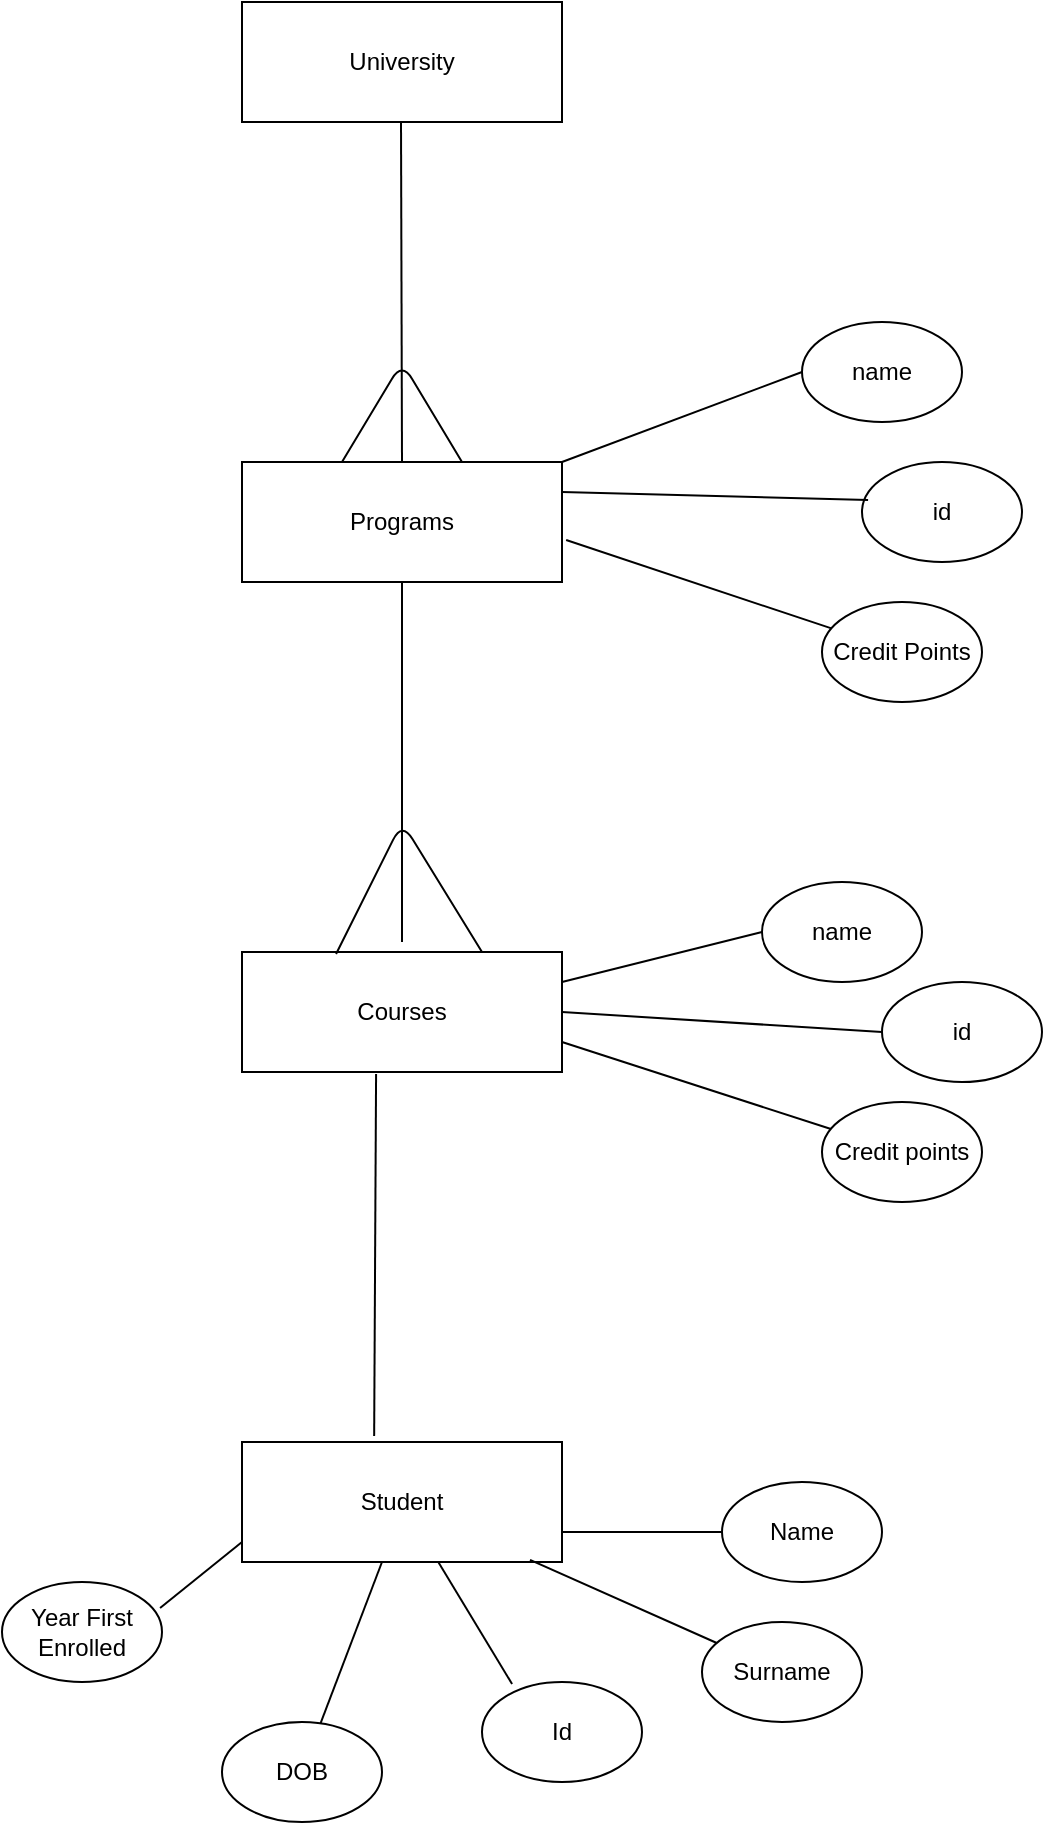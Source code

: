 <mxfile version="13.6.9" type="github"><diagram id="rUokLDVYmwg4E6fwSkgm" name="Page-1"><mxGraphModel dx="868" dy="450" grid="1" gridSize="10" guides="1" tooltips="1" connect="1" arrows="1" fold="1" page="1" pageScale="1" pageWidth="827" pageHeight="1169" math="0" shadow="0"><root><mxCell id="0"/><mxCell id="1" parent="0"/><mxCell id="YZaWbbz1I9zURbTTshbM-1" value="University" style="rounded=0;whiteSpace=wrap;html=1;" vertex="1" parent="1"><mxGeometry x="170" y="50" width="160" height="60" as="geometry"/></mxCell><mxCell id="YZaWbbz1I9zURbTTshbM-2" value="Programs" style="rounded=0;whiteSpace=wrap;html=1;" vertex="1" parent="1"><mxGeometry x="170" y="280" width="160" height="60" as="geometry"/></mxCell><mxCell id="YZaWbbz1I9zURbTTshbM-3" value="Courses" style="rounded=0;whiteSpace=wrap;html=1;" vertex="1" parent="1"><mxGeometry x="170" y="525" width="160" height="60" as="geometry"/></mxCell><mxCell id="YZaWbbz1I9zURbTTshbM-4" value="name" style="ellipse;whiteSpace=wrap;html=1;" vertex="1" parent="1"><mxGeometry x="450" y="210" width="80" height="50" as="geometry"/></mxCell><mxCell id="YZaWbbz1I9zURbTTshbM-5" value="id" style="ellipse;whiteSpace=wrap;html=1;" vertex="1" parent="1"><mxGeometry x="480" y="280" width="80" height="50" as="geometry"/></mxCell><mxCell id="YZaWbbz1I9zURbTTshbM-6" value="Credit Points" style="ellipse;whiteSpace=wrap;html=1;" vertex="1" parent="1"><mxGeometry x="460" y="350" width="80" height="50" as="geometry"/></mxCell><mxCell id="YZaWbbz1I9zURbTTshbM-7" value="" style="endArrow=none;html=1;exitX=1;exitY=0;exitDx=0;exitDy=0;entryX=0;entryY=0.5;entryDx=0;entryDy=0;" edge="1" parent="1" source="YZaWbbz1I9zURbTTshbM-2" target="YZaWbbz1I9zURbTTshbM-4"><mxGeometry width="50" height="50" relative="1" as="geometry"><mxPoint x="390" y="270" as="sourcePoint"/><mxPoint x="440" y="220" as="targetPoint"/></mxGeometry></mxCell><mxCell id="YZaWbbz1I9zURbTTshbM-8" value="" style="endArrow=none;html=1;exitX=1;exitY=0.25;exitDx=0;exitDy=0;entryX=0.038;entryY=0.38;entryDx=0;entryDy=0;entryPerimeter=0;" edge="1" parent="1" source="YZaWbbz1I9zURbTTshbM-2" target="YZaWbbz1I9zURbTTshbM-5"><mxGeometry width="50" height="50" relative="1" as="geometry"><mxPoint x="390" y="270" as="sourcePoint"/><mxPoint x="440" y="220" as="targetPoint"/></mxGeometry></mxCell><mxCell id="YZaWbbz1I9zURbTTshbM-9" value="" style="endArrow=none;html=1;exitX=1.013;exitY=0.65;exitDx=0;exitDy=0;exitPerimeter=0;" edge="1" parent="1" source="YZaWbbz1I9zURbTTshbM-2" target="YZaWbbz1I9zURbTTshbM-6"><mxGeometry width="50" height="50" relative="1" as="geometry"><mxPoint x="390" y="270" as="sourcePoint"/><mxPoint x="440" y="220" as="targetPoint"/></mxGeometry></mxCell><mxCell id="YZaWbbz1I9zURbTTshbM-10" value="name" style="ellipse;whiteSpace=wrap;html=1;" vertex="1" parent="1"><mxGeometry x="430" y="490" width="80" height="50" as="geometry"/></mxCell><mxCell id="YZaWbbz1I9zURbTTshbM-11" value="id" style="ellipse;whiteSpace=wrap;html=1;" vertex="1" parent="1"><mxGeometry x="490" y="540" width="80" height="50" as="geometry"/></mxCell><mxCell id="YZaWbbz1I9zURbTTshbM-12" value="Credit points" style="ellipse;whiteSpace=wrap;html=1;" vertex="1" parent="1"><mxGeometry x="460" y="600" width="80" height="50" as="geometry"/></mxCell><mxCell id="YZaWbbz1I9zURbTTshbM-14" value="" style="endArrow=none;html=1;entryX=0;entryY=0.5;entryDx=0;entryDy=0;exitX=1;exitY=0.25;exitDx=0;exitDy=0;" edge="1" parent="1" source="YZaWbbz1I9zURbTTshbM-3" target="YZaWbbz1I9zURbTTshbM-10"><mxGeometry width="50" height="50" relative="1" as="geometry"><mxPoint x="340" y="580" as="sourcePoint"/><mxPoint x="390" y="530" as="targetPoint"/></mxGeometry></mxCell><mxCell id="YZaWbbz1I9zURbTTshbM-15" value="" style="endArrow=none;html=1;entryX=0;entryY=0.5;entryDx=0;entryDy=0;exitX=1;exitY=0.5;exitDx=0;exitDy=0;" edge="1" parent="1" source="YZaWbbz1I9zURbTTshbM-3" target="YZaWbbz1I9zURbTTshbM-11"><mxGeometry width="50" height="50" relative="1" as="geometry"><mxPoint x="400" y="610" as="sourcePoint"/><mxPoint x="450" y="560" as="targetPoint"/></mxGeometry></mxCell><mxCell id="YZaWbbz1I9zURbTTshbM-16" value="" style="endArrow=none;html=1;exitX=1;exitY=0.75;exitDx=0;exitDy=0;" edge="1" parent="1" source="YZaWbbz1I9zURbTTshbM-3" target="YZaWbbz1I9zURbTTshbM-12"><mxGeometry width="50" height="50" relative="1" as="geometry"><mxPoint x="400" y="640" as="sourcePoint"/><mxPoint x="450" y="590" as="targetPoint"/></mxGeometry></mxCell><mxCell id="YZaWbbz1I9zURbTTshbM-17" value="" style="endArrow=none;html=1;" edge="1" parent="1"><mxGeometry width="50" height="50" relative="1" as="geometry"><mxPoint x="220" y="280" as="sourcePoint"/><mxPoint x="280" y="280" as="targetPoint"/><Array as="points"><mxPoint x="250" y="230"/></Array></mxGeometry></mxCell><mxCell id="YZaWbbz1I9zURbTTshbM-18" value="" style="endArrow=none;html=1;entryX=0.5;entryY=1;entryDx=0;entryDy=0;" edge="1" parent="1"><mxGeometry width="50" height="50" relative="1" as="geometry"><mxPoint x="250" y="280" as="sourcePoint"/><mxPoint x="249.5" y="110" as="targetPoint"/></mxGeometry></mxCell><mxCell id="YZaWbbz1I9zURbTTshbM-19" value="" style="endArrow=none;html=1;entryX=0.5;entryY=1;entryDx=0;entryDy=0;" edge="1" parent="1" target="YZaWbbz1I9zURbTTshbM-2"><mxGeometry width="50" height="50" relative="1" as="geometry"><mxPoint x="250" y="520" as="sourcePoint"/><mxPoint x="270" y="380" as="targetPoint"/></mxGeometry></mxCell><mxCell id="YZaWbbz1I9zURbTTshbM-20" value="" style="endArrow=none;html=1;exitX=0.294;exitY=0.017;exitDx=0;exitDy=0;exitPerimeter=0;entryX=0.75;entryY=0;entryDx=0;entryDy=0;" edge="1" parent="1" source="YZaWbbz1I9zURbTTshbM-3" target="YZaWbbz1I9zURbTTshbM-3"><mxGeometry width="50" height="50" relative="1" as="geometry"><mxPoint x="390" y="400" as="sourcePoint"/><mxPoint x="440" y="350" as="targetPoint"/><Array as="points"><mxPoint x="250" y="460"/></Array></mxGeometry></mxCell><mxCell id="YZaWbbz1I9zURbTTshbM-21" value="Student" style="rounded=0;whiteSpace=wrap;html=1;" vertex="1" parent="1"><mxGeometry x="170" y="770" width="160" height="60" as="geometry"/></mxCell><mxCell id="YZaWbbz1I9zURbTTshbM-22" value="" style="endArrow=none;html=1;entryX=0.419;entryY=1.017;entryDx=0;entryDy=0;entryPerimeter=0;exitX=0.413;exitY=-0.05;exitDx=0;exitDy=0;exitPerimeter=0;" edge="1" parent="1" source="YZaWbbz1I9zURbTTshbM-21" target="YZaWbbz1I9zURbTTshbM-3"><mxGeometry width="50" height="50" relative="1" as="geometry"><mxPoint x="237" y="760" as="sourcePoint"/><mxPoint x="220" y="610" as="targetPoint"/></mxGeometry></mxCell><mxCell id="YZaWbbz1I9zURbTTshbM-24" value="Name" style="ellipse;whiteSpace=wrap;html=1;" vertex="1" parent="1"><mxGeometry x="410" y="790" width="80" height="50" as="geometry"/></mxCell><mxCell id="YZaWbbz1I9zURbTTshbM-25" value="Surname" style="ellipse;whiteSpace=wrap;html=1;" vertex="1" parent="1"><mxGeometry x="400" y="860" width="80" height="50" as="geometry"/></mxCell><mxCell id="YZaWbbz1I9zURbTTshbM-26" value="Id" style="ellipse;whiteSpace=wrap;html=1;" vertex="1" parent="1"><mxGeometry x="290" y="890" width="80" height="50" as="geometry"/></mxCell><mxCell id="YZaWbbz1I9zURbTTshbM-27" value="DOB" style="ellipse;whiteSpace=wrap;html=1;" vertex="1" parent="1"><mxGeometry x="160" y="910" width="80" height="50" as="geometry"/></mxCell><mxCell id="YZaWbbz1I9zURbTTshbM-28" value="Year First Enrolled" style="ellipse;whiteSpace=wrap;html=1;" vertex="1" parent="1"><mxGeometry x="50" y="840" width="80" height="50" as="geometry"/></mxCell><mxCell id="YZaWbbz1I9zURbTTshbM-29" value="" style="endArrow=none;html=1;exitX=0.988;exitY=0.26;exitDx=0;exitDy=0;exitPerimeter=0;" edge="1" parent="1" source="YZaWbbz1I9zURbTTshbM-28"><mxGeometry width="50" height="50" relative="1" as="geometry"><mxPoint x="120" y="870" as="sourcePoint"/><mxPoint x="170" y="820" as="targetPoint"/></mxGeometry></mxCell><mxCell id="YZaWbbz1I9zURbTTshbM-30" value="" style="endArrow=none;html=1;" edge="1" parent="1" source="YZaWbbz1I9zURbTTshbM-27"><mxGeometry width="50" height="50" relative="1" as="geometry"><mxPoint x="190" y="880" as="sourcePoint"/><mxPoint x="240" y="830" as="targetPoint"/></mxGeometry></mxCell><mxCell id="YZaWbbz1I9zURbTTshbM-31" value="" style="endArrow=none;html=1;exitX=0.188;exitY=0.02;exitDx=0;exitDy=0;exitPerimeter=0;" edge="1" parent="1" source="YZaWbbz1I9zURbTTshbM-26" target="YZaWbbz1I9zURbTTshbM-21"><mxGeometry width="50" height="50" relative="1" as="geometry"><mxPoint x="250" y="900" as="sourcePoint"/><mxPoint x="300" y="850" as="targetPoint"/></mxGeometry></mxCell><mxCell id="YZaWbbz1I9zURbTTshbM-32" value="" style="endArrow=none;html=1;exitX=0.9;exitY=0.983;exitDx=0;exitDy=0;exitPerimeter=0;" edge="1" parent="1" source="YZaWbbz1I9zURbTTshbM-21" target="YZaWbbz1I9zURbTTshbM-25"><mxGeometry width="50" height="50" relative="1" as="geometry"><mxPoint x="330" y="890" as="sourcePoint"/><mxPoint x="380" y="840" as="targetPoint"/></mxGeometry></mxCell><mxCell id="YZaWbbz1I9zURbTTshbM-33" value="" style="endArrow=none;html=1;exitX=1;exitY=0.75;exitDx=0;exitDy=0;entryX=0;entryY=0.5;entryDx=0;entryDy=0;" edge="1" parent="1" source="YZaWbbz1I9zURbTTshbM-21" target="YZaWbbz1I9zURbTTshbM-24"><mxGeometry width="50" height="50" relative="1" as="geometry"><mxPoint x="340" y="840" as="sourcePoint"/><mxPoint x="390" y="790" as="targetPoint"/></mxGeometry></mxCell></root></mxGraphModel></diagram></mxfile>